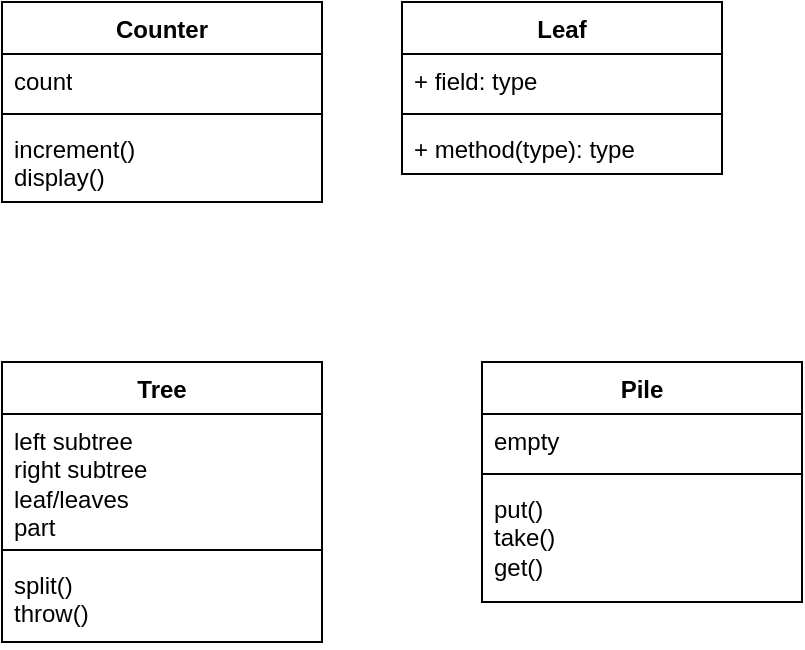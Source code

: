 <mxfile version="24.2.9" type="github">
  <diagram name="Страница — 1" id="dtzEapzKMnemivXaMPEk">
    <mxGraphModel dx="941" dy="515" grid="1" gridSize="10" guides="1" tooltips="1" connect="1" arrows="1" fold="1" page="1" pageScale="1" pageWidth="827" pageHeight="1169" math="0" shadow="0">
      <root>
        <mxCell id="0" />
        <mxCell id="1" parent="0" />
        <mxCell id="sWFpAdtklxmUq8GA6gXG-1" value="Counter" style="swimlane;fontStyle=1;align=center;verticalAlign=top;childLayout=stackLayout;horizontal=1;startSize=26;horizontalStack=0;resizeParent=1;resizeParentMax=0;resizeLast=0;collapsible=1;marginBottom=0;whiteSpace=wrap;html=1;" vertex="1" parent="1">
          <mxGeometry x="40" y="70" width="160" height="100" as="geometry" />
        </mxCell>
        <mxCell id="sWFpAdtklxmUq8GA6gXG-2" value="count" style="text;strokeColor=none;fillColor=none;align=left;verticalAlign=top;spacingLeft=4;spacingRight=4;overflow=hidden;rotatable=0;points=[[0,0.5],[1,0.5]];portConstraint=eastwest;whiteSpace=wrap;html=1;" vertex="1" parent="sWFpAdtklxmUq8GA6gXG-1">
          <mxGeometry y="26" width="160" height="26" as="geometry" />
        </mxCell>
        <mxCell id="sWFpAdtklxmUq8GA6gXG-3" value="" style="line;strokeWidth=1;fillColor=none;align=left;verticalAlign=middle;spacingTop=-1;spacingLeft=3;spacingRight=3;rotatable=0;labelPosition=right;points=[];portConstraint=eastwest;strokeColor=inherit;" vertex="1" parent="sWFpAdtklxmUq8GA6gXG-1">
          <mxGeometry y="52" width="160" height="8" as="geometry" />
        </mxCell>
        <mxCell id="sWFpAdtklxmUq8GA6gXG-4" value="&lt;div&gt;increment()&lt;/div&gt;&lt;div&gt;display()&lt;br&gt;&lt;/div&gt;" style="text;strokeColor=none;fillColor=none;align=left;verticalAlign=top;spacingLeft=4;spacingRight=4;overflow=hidden;rotatable=0;points=[[0,0.5],[1,0.5]];portConstraint=eastwest;whiteSpace=wrap;html=1;" vertex="1" parent="sWFpAdtklxmUq8GA6gXG-1">
          <mxGeometry y="60" width="160" height="40" as="geometry" />
        </mxCell>
        <mxCell id="sWFpAdtklxmUq8GA6gXG-5" value="Leaf" style="swimlane;fontStyle=1;align=center;verticalAlign=top;childLayout=stackLayout;horizontal=1;startSize=26;horizontalStack=0;resizeParent=1;resizeParentMax=0;resizeLast=0;collapsible=1;marginBottom=0;whiteSpace=wrap;html=1;" vertex="1" parent="1">
          <mxGeometry x="240" y="70" width="160" height="86" as="geometry" />
        </mxCell>
        <mxCell id="sWFpAdtklxmUq8GA6gXG-6" value="+ field: type" style="text;strokeColor=none;fillColor=none;align=left;verticalAlign=top;spacingLeft=4;spacingRight=4;overflow=hidden;rotatable=0;points=[[0,0.5],[1,0.5]];portConstraint=eastwest;whiteSpace=wrap;html=1;" vertex="1" parent="sWFpAdtklxmUq8GA6gXG-5">
          <mxGeometry y="26" width="160" height="26" as="geometry" />
        </mxCell>
        <mxCell id="sWFpAdtklxmUq8GA6gXG-7" value="" style="line;strokeWidth=1;fillColor=none;align=left;verticalAlign=middle;spacingTop=-1;spacingLeft=3;spacingRight=3;rotatable=0;labelPosition=right;points=[];portConstraint=eastwest;strokeColor=inherit;" vertex="1" parent="sWFpAdtklxmUq8GA6gXG-5">
          <mxGeometry y="52" width="160" height="8" as="geometry" />
        </mxCell>
        <mxCell id="sWFpAdtklxmUq8GA6gXG-8" value="+ method(type): type" style="text;strokeColor=none;fillColor=none;align=left;verticalAlign=top;spacingLeft=4;spacingRight=4;overflow=hidden;rotatable=0;points=[[0,0.5],[1,0.5]];portConstraint=eastwest;whiteSpace=wrap;html=1;" vertex="1" parent="sWFpAdtklxmUq8GA6gXG-5">
          <mxGeometry y="60" width="160" height="26" as="geometry" />
        </mxCell>
        <mxCell id="sWFpAdtklxmUq8GA6gXG-9" value="Tree" style="swimlane;fontStyle=1;align=center;verticalAlign=top;childLayout=stackLayout;horizontal=1;startSize=26;horizontalStack=0;resizeParent=1;resizeParentMax=0;resizeLast=0;collapsible=1;marginBottom=0;whiteSpace=wrap;html=1;" vertex="1" parent="1">
          <mxGeometry x="40" y="250" width="160" height="140" as="geometry" />
        </mxCell>
        <mxCell id="sWFpAdtklxmUq8GA6gXG-10" value="&lt;div&gt;left subtree&lt;/div&gt;&lt;div&gt;right subtree&lt;/div&gt;&lt;div&gt;leaf/leaves&lt;/div&gt;&lt;div&gt;part&lt;br&gt;&lt;/div&gt;" style="text;strokeColor=none;fillColor=none;align=left;verticalAlign=top;spacingLeft=4;spacingRight=4;overflow=hidden;rotatable=0;points=[[0,0.5],[1,0.5]];portConstraint=eastwest;whiteSpace=wrap;html=1;" vertex="1" parent="sWFpAdtklxmUq8GA6gXG-9">
          <mxGeometry y="26" width="160" height="64" as="geometry" />
        </mxCell>
        <mxCell id="sWFpAdtklxmUq8GA6gXG-11" value="" style="line;strokeWidth=1;fillColor=none;align=left;verticalAlign=middle;spacingTop=-1;spacingLeft=3;spacingRight=3;rotatable=0;labelPosition=right;points=[];portConstraint=eastwest;strokeColor=inherit;" vertex="1" parent="sWFpAdtklxmUq8GA6gXG-9">
          <mxGeometry y="90" width="160" height="8" as="geometry" />
        </mxCell>
        <mxCell id="sWFpAdtklxmUq8GA6gXG-12" value="&lt;div&gt;split()&lt;/div&gt;&lt;div&gt;throw()&lt;br&gt;&lt;/div&gt;" style="text;strokeColor=none;fillColor=none;align=left;verticalAlign=top;spacingLeft=4;spacingRight=4;overflow=hidden;rotatable=0;points=[[0,0.5],[1,0.5]];portConstraint=eastwest;whiteSpace=wrap;html=1;" vertex="1" parent="sWFpAdtklxmUq8GA6gXG-9">
          <mxGeometry y="98" width="160" height="42" as="geometry" />
        </mxCell>
        <mxCell id="sWFpAdtklxmUq8GA6gXG-13" value="Pile" style="swimlane;fontStyle=1;align=center;verticalAlign=top;childLayout=stackLayout;horizontal=1;startSize=26;horizontalStack=0;resizeParent=1;resizeParentMax=0;resizeLast=0;collapsible=1;marginBottom=0;whiteSpace=wrap;html=1;" vertex="1" parent="1">
          <mxGeometry x="280" y="250" width="160" height="120" as="geometry" />
        </mxCell>
        <mxCell id="sWFpAdtklxmUq8GA6gXG-14" value="empty" style="text;strokeColor=none;fillColor=none;align=left;verticalAlign=top;spacingLeft=4;spacingRight=4;overflow=hidden;rotatable=0;points=[[0,0.5],[1,0.5]];portConstraint=eastwest;whiteSpace=wrap;html=1;" vertex="1" parent="sWFpAdtklxmUq8GA6gXG-13">
          <mxGeometry y="26" width="160" height="26" as="geometry" />
        </mxCell>
        <mxCell id="sWFpAdtklxmUq8GA6gXG-15" value="" style="line;strokeWidth=1;fillColor=none;align=left;verticalAlign=middle;spacingTop=-1;spacingLeft=3;spacingRight=3;rotatable=0;labelPosition=right;points=[];portConstraint=eastwest;strokeColor=inherit;" vertex="1" parent="sWFpAdtklxmUq8GA6gXG-13">
          <mxGeometry y="52" width="160" height="8" as="geometry" />
        </mxCell>
        <mxCell id="sWFpAdtklxmUq8GA6gXG-16" value="&lt;div&gt;put()&lt;/div&gt;&lt;div&gt;take()&lt;/div&gt;&lt;div&gt;get()&lt;br&gt;&lt;/div&gt;" style="text;strokeColor=none;fillColor=none;align=left;verticalAlign=top;spacingLeft=4;spacingRight=4;overflow=hidden;rotatable=0;points=[[0,0.5],[1,0.5]];portConstraint=eastwest;whiteSpace=wrap;html=1;" vertex="1" parent="sWFpAdtklxmUq8GA6gXG-13">
          <mxGeometry y="60" width="160" height="60" as="geometry" />
        </mxCell>
      </root>
    </mxGraphModel>
  </diagram>
</mxfile>
